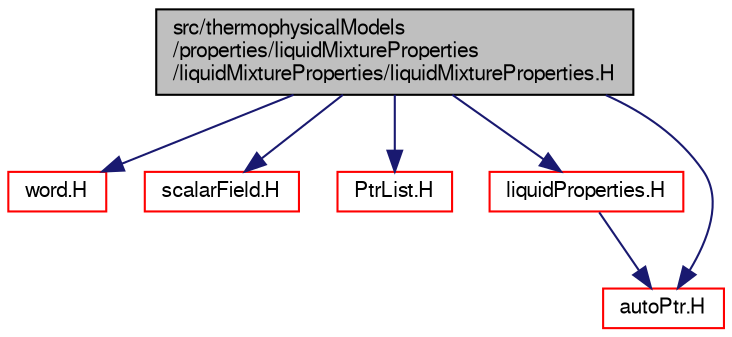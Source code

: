 digraph "src/thermophysicalModels/properties/liquidMixtureProperties/liquidMixtureProperties/liquidMixtureProperties.H"
{
  bgcolor="transparent";
  edge [fontname="FreeSans",fontsize="10",labelfontname="FreeSans",labelfontsize="10"];
  node [fontname="FreeSans",fontsize="10",shape=record];
  Node0 [label="src/thermophysicalModels\l/properties/liquidMixtureProperties\l/liquidMixtureProperties/liquidMixtureProperties.H",height=0.2,width=0.4,color="black", fillcolor="grey75", style="filled", fontcolor="black"];
  Node0 -> Node1 [color="midnightblue",fontsize="10",style="solid",fontname="FreeSans"];
  Node1 [label="word.H",height=0.2,width=0.4,color="red",URL="$a12662.html"];
  Node0 -> Node13 [color="midnightblue",fontsize="10",style="solid",fontname="FreeSans"];
  Node13 [label="scalarField.H",height=0.2,width=0.4,color="red",URL="$a09656.html"];
  Node0 -> Node81 [color="midnightblue",fontsize="10",style="solid",fontname="FreeSans"];
  Node81 [label="PtrList.H",height=0.2,width=0.4,color="red",URL="$a08717.html"];
  Node0 -> Node83 [color="midnightblue",fontsize="10",style="solid",fontname="FreeSans"];
  Node83 [label="liquidProperties.H",height=0.2,width=0.4,color="red",URL="$a15845.html"];
  Node83 -> Node53 [color="midnightblue",fontsize="10",style="solid",fontname="FreeSans"];
  Node53 [label="autoPtr.H",height=0.2,width=0.4,color="red",URL="$a11078.html"];
  Node0 -> Node53 [color="midnightblue",fontsize="10",style="solid",fontname="FreeSans"];
}
